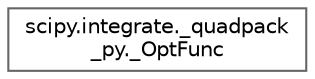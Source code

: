 digraph "Graphical Class Hierarchy"
{
 // LATEX_PDF_SIZE
  bgcolor="transparent";
  edge [fontname=Helvetica,fontsize=10,labelfontname=Helvetica,labelfontsize=10];
  node [fontname=Helvetica,fontsize=10,shape=box,height=0.2,width=0.4];
  rankdir="LR";
  Node0 [id="Node000000",label="scipy.integrate._quadpack\l_py._OptFunc",height=0.2,width=0.4,color="grey40", fillcolor="white", style="filled",URL="$d1/d87/classscipy_1_1integrate_1_1__quadpack__py_1_1__OptFunc.html",tooltip=" "];
}
